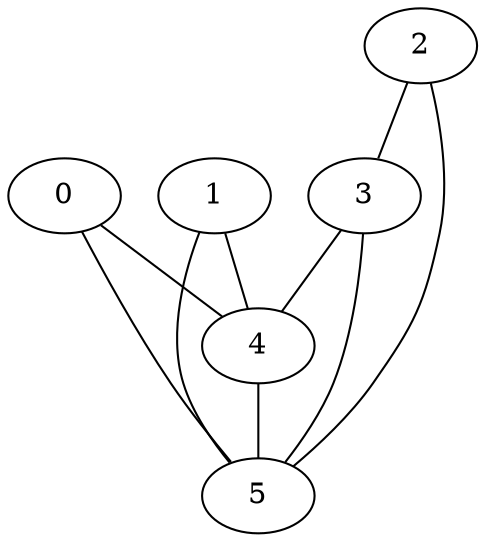 graph Graphette
{
	0 -- 4;
	0 -- 5;
	1 -- 4;
	1 -- 5;
	2 -- 3;
	2 -- 5;
	3 -- 4;
	3 -- 5;
	4 -- 5;
}